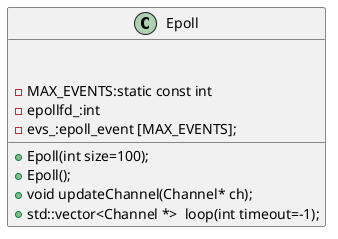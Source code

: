 @startuml


class Epoll{


    +Epoll(int size=100);
    +Epoll();
    +void updateChannel(Channel* ch);
    +std::vector<Channel *>  loop(int timeout=-1);
    

    -MAX_EVENTS:static const int
    -epollfd_:int
    -evs_:epoll_event [MAX_EVENTS]; 
}


@enduml